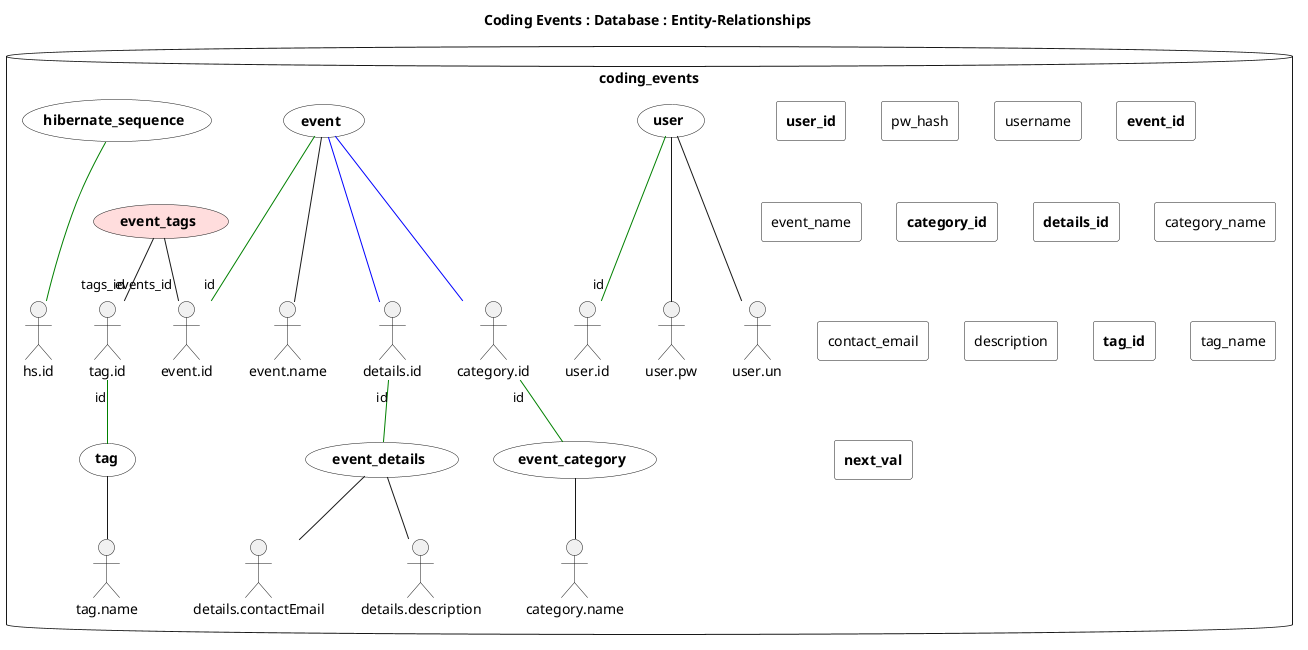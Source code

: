 @startuml

title Coding Events : Database : Entity-Relationships

hide stereotype

skinparam {
    ArrowColor<<pkey>> green
    ArrowColor<<fkey>> blue
    UseCaseBackgroundColor none
    UseCaseBackgroundColor<<Join>> #ffdddd
    rectangleBackgroundColor none
}

' NOTE: The new syntax has not been implemented yet.
' See plantuml.com/preprocessing

!define table(x) (<b>x</b>)

!definelong field(x,key = false)
    !if key == "true"
        rectangle "<b>x</b>"
    !else
        rectangle "x"
    !endif
!enddefinelong

!definelong rel(tbl,fld,key = "")
    !if key == "p"
        tbl -- fld <<pkey>>
    !else
        !if key == "f"
            tbl -- fld <<fkey>>
        !else
            tbl -- fld
        !endif
    !endif
!enddefinelong

' No matter wht I do, I cannot get this to change directions

!definelong urel(tbl,fld,key = "")
    !if key == "p"
        'tbl -[up]- fld <<pkey>>
        fld -- tbl <<pkey>>
    !else
        !if key == "f"
            'tbl -[up]- fld <<fkey>>
            fld -- tbl <<fkey>>
        !else
            'tbl -[up]- fld
            fld -- tbl
        !endif
    !endif
!enddefinelong


database coding_events {

    ' Tables
    table("user") as User

    table("event") as Event
    table("event_category") as Category
    table("event_details") as Details
    table("event_tags") as Tags <<Join>>
    table("tag") as Tag

    table(hibernate_sequence) as HS

    ' Fields
    field("user_id",true) as user.id
    field("pw_hash") as user.pw
    field("username") as user.un

    field("event_id",true) as event.id
    field("event_name") as event.name
    field("category_id",true) as category.id
    field("details_id",true) as details.id
    field("category_name") as category.name
    field("contact_email") as details.contactEmail
    field("description") as details.description
    field("tag_id",true) as tag.id
    field("tag_name") as tag.name

    field("next_val",true) as hs.id

    ' Relationships
    User -down-- "id" user.id <<pkey>>
    User -down-- user.pw
    User -down-- user.un

    'rel(Event,event.id,"p")
    Event --- "id" event.id <<pkey>>
    'rel(Event,event.name)
    Event --- event.name
    rel(Event,details.id,"f")
    rel(Event,category.id,"f")

    tag.id .[hidden] event.id
    event.id .[hidden] event.name
    event.name .[hidden] details.id
    details.id .[hidden] category.id

    'urel(Category,category.id,"p")
    Category -up- "id" category.id <<pkey>>
    rel(Category,category.name)

    'urel(Details,details.id,"p")
    Details -up- "id" details.id <<pkey>>
    rel(Details,details.contactEmail)
    rel(Details,details.description)

    /' Tags is a join table, so it does not have keys '/
    /' rel(Tags,event.id) : "as events_id" '/
    /' rel(Tags,tag.id) : "as tags_id" '/

    Tags -down- "events_id" event.id
    Tags -down- "tags_id" tag.id

    ' urel(Tag,tag.id,"p")
    Tag -up- "id" tag.id <<pkey>>
    rel(Tag,tag.name)

    HS -down-- hs.id <<pkey>>

}
@enduml